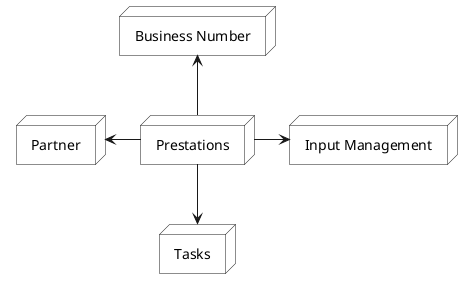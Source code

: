 @startuml
skinparam node {
    BackgroundColor light
    ArrowColor blue
}
skinparam note {
    BackgroundColor light
    BorderColor blue
}
node "Business Number" as bn
node "Partner" as pdv
node "Prestations" as main
node "Tasks" as tasks
node "Input Management" as im

main -up-> bn
main -left-> pdv
main -down-> tasks
main -> im
@enduml